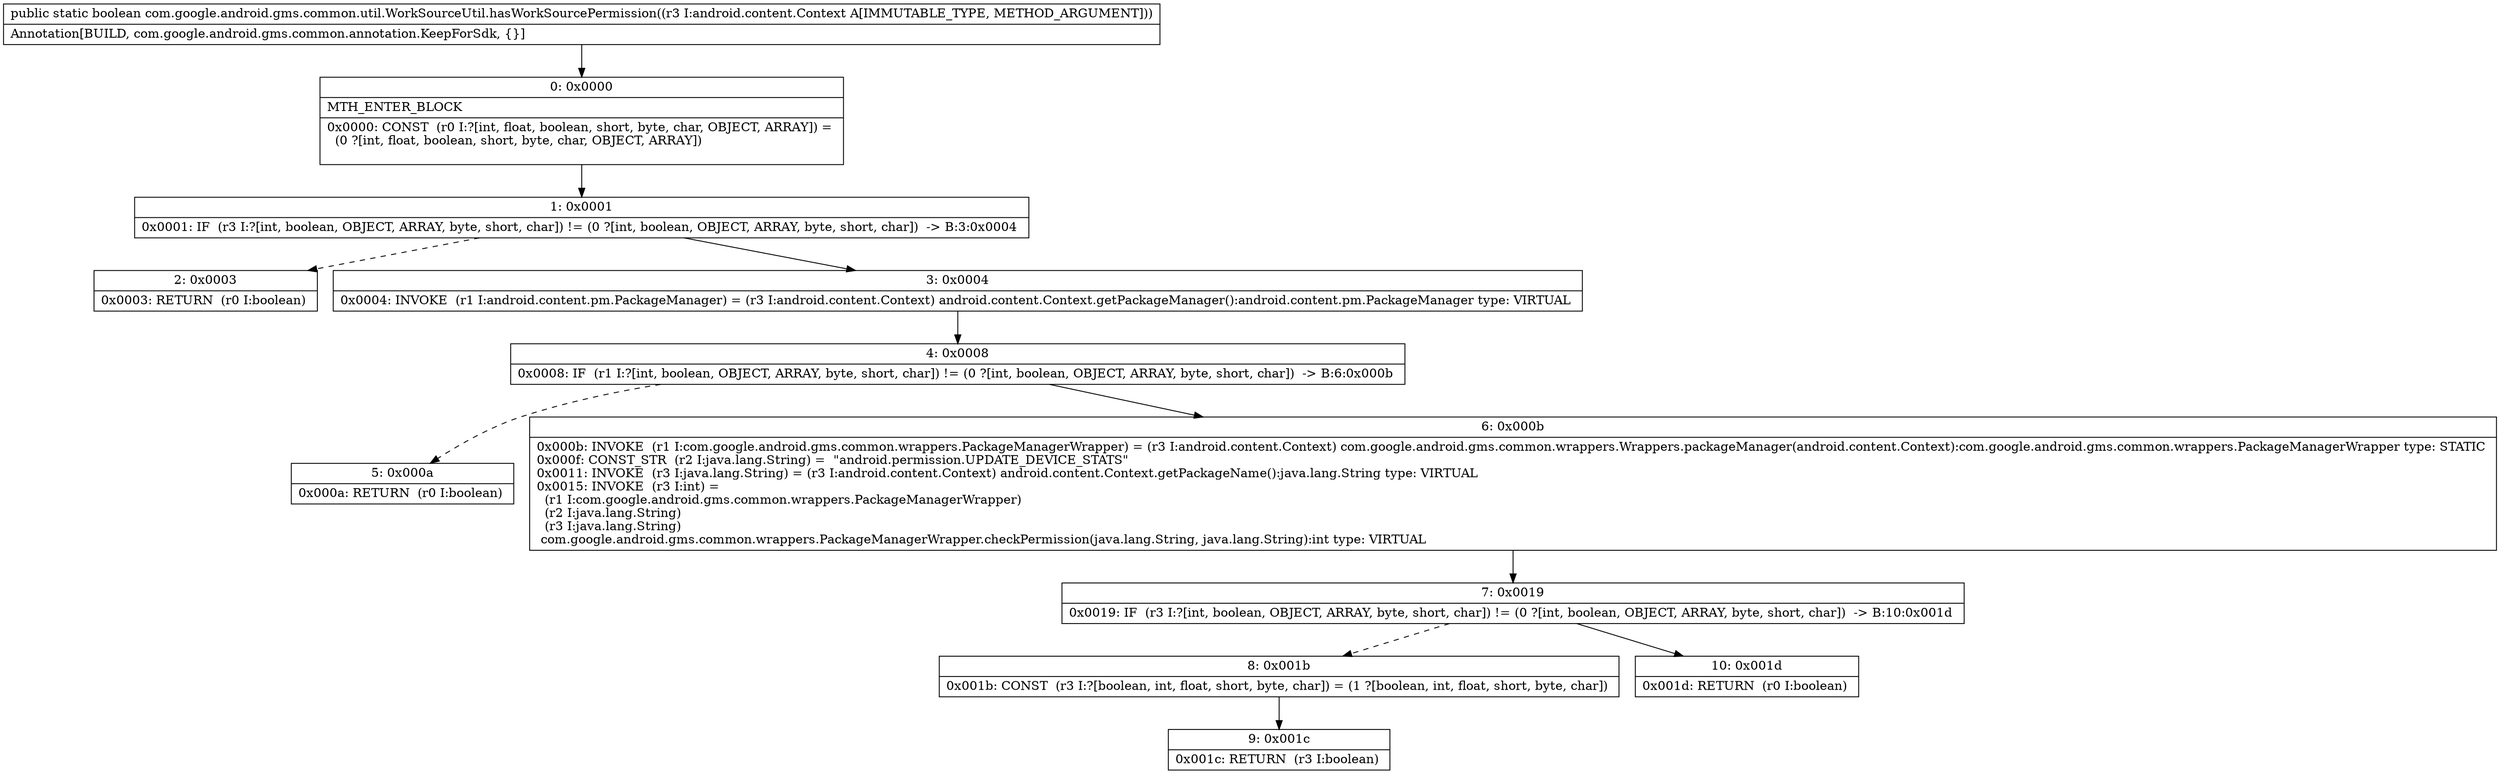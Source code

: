 digraph "CFG forcom.google.android.gms.common.util.WorkSourceUtil.hasWorkSourcePermission(Landroid\/content\/Context;)Z" {
Node_0 [shape=record,label="{0\:\ 0x0000|MTH_ENTER_BLOCK\l|0x0000: CONST  (r0 I:?[int, float, boolean, short, byte, char, OBJECT, ARRAY]) = \l  (0 ?[int, float, boolean, short, byte, char, OBJECT, ARRAY])\l \l}"];
Node_1 [shape=record,label="{1\:\ 0x0001|0x0001: IF  (r3 I:?[int, boolean, OBJECT, ARRAY, byte, short, char]) != (0 ?[int, boolean, OBJECT, ARRAY, byte, short, char])  \-\> B:3:0x0004 \l}"];
Node_2 [shape=record,label="{2\:\ 0x0003|0x0003: RETURN  (r0 I:boolean) \l}"];
Node_3 [shape=record,label="{3\:\ 0x0004|0x0004: INVOKE  (r1 I:android.content.pm.PackageManager) = (r3 I:android.content.Context) android.content.Context.getPackageManager():android.content.pm.PackageManager type: VIRTUAL \l}"];
Node_4 [shape=record,label="{4\:\ 0x0008|0x0008: IF  (r1 I:?[int, boolean, OBJECT, ARRAY, byte, short, char]) != (0 ?[int, boolean, OBJECT, ARRAY, byte, short, char])  \-\> B:6:0x000b \l}"];
Node_5 [shape=record,label="{5\:\ 0x000a|0x000a: RETURN  (r0 I:boolean) \l}"];
Node_6 [shape=record,label="{6\:\ 0x000b|0x000b: INVOKE  (r1 I:com.google.android.gms.common.wrappers.PackageManagerWrapper) = (r3 I:android.content.Context) com.google.android.gms.common.wrappers.Wrappers.packageManager(android.content.Context):com.google.android.gms.common.wrappers.PackageManagerWrapper type: STATIC \l0x000f: CONST_STR  (r2 I:java.lang.String) =  \"android.permission.UPDATE_DEVICE_STATS\" \l0x0011: INVOKE  (r3 I:java.lang.String) = (r3 I:android.content.Context) android.content.Context.getPackageName():java.lang.String type: VIRTUAL \l0x0015: INVOKE  (r3 I:int) = \l  (r1 I:com.google.android.gms.common.wrappers.PackageManagerWrapper)\l  (r2 I:java.lang.String)\l  (r3 I:java.lang.String)\l com.google.android.gms.common.wrappers.PackageManagerWrapper.checkPermission(java.lang.String, java.lang.String):int type: VIRTUAL \l}"];
Node_7 [shape=record,label="{7\:\ 0x0019|0x0019: IF  (r3 I:?[int, boolean, OBJECT, ARRAY, byte, short, char]) != (0 ?[int, boolean, OBJECT, ARRAY, byte, short, char])  \-\> B:10:0x001d \l}"];
Node_8 [shape=record,label="{8\:\ 0x001b|0x001b: CONST  (r3 I:?[boolean, int, float, short, byte, char]) = (1 ?[boolean, int, float, short, byte, char]) \l}"];
Node_9 [shape=record,label="{9\:\ 0x001c|0x001c: RETURN  (r3 I:boolean) \l}"];
Node_10 [shape=record,label="{10\:\ 0x001d|0x001d: RETURN  (r0 I:boolean) \l}"];
MethodNode[shape=record,label="{public static boolean com.google.android.gms.common.util.WorkSourceUtil.hasWorkSourcePermission((r3 I:android.content.Context A[IMMUTABLE_TYPE, METHOD_ARGUMENT]))  | Annotation[BUILD, com.google.android.gms.common.annotation.KeepForSdk, \{\}]\l}"];
MethodNode -> Node_0;
Node_0 -> Node_1;
Node_1 -> Node_2[style=dashed];
Node_1 -> Node_3;
Node_3 -> Node_4;
Node_4 -> Node_5[style=dashed];
Node_4 -> Node_6;
Node_6 -> Node_7;
Node_7 -> Node_8[style=dashed];
Node_7 -> Node_10;
Node_8 -> Node_9;
}

